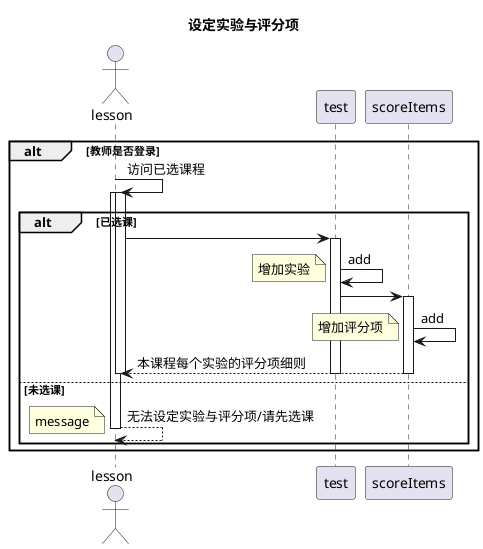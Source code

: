 @startuml
title 设定实验与评分项
actor lesson
participant lesson
participant test
participant scoreItems
alt 教师是否登录
    lesson -> lesson:访问已选课程
    activate lesson
    activate lesson
    alt 已选课
         lesson->test
         activate test
         test -> test:add
         note left:增加实验
         test ->scoreItems
         activate scoreItems
         scoreItems -> scoreItems:add
         note left:增加评分项
         scoreItems --> lesson:本课程每个实验的评分项细则
         deactivate lesson
         deactivate test
         deactivate scoreItems
    else 未选课
         lesson --> lesson:无法设定实验与评分项/请先选课
         note left:message
         deactivate lesson
         deactivate lesson
end
end
@enduml